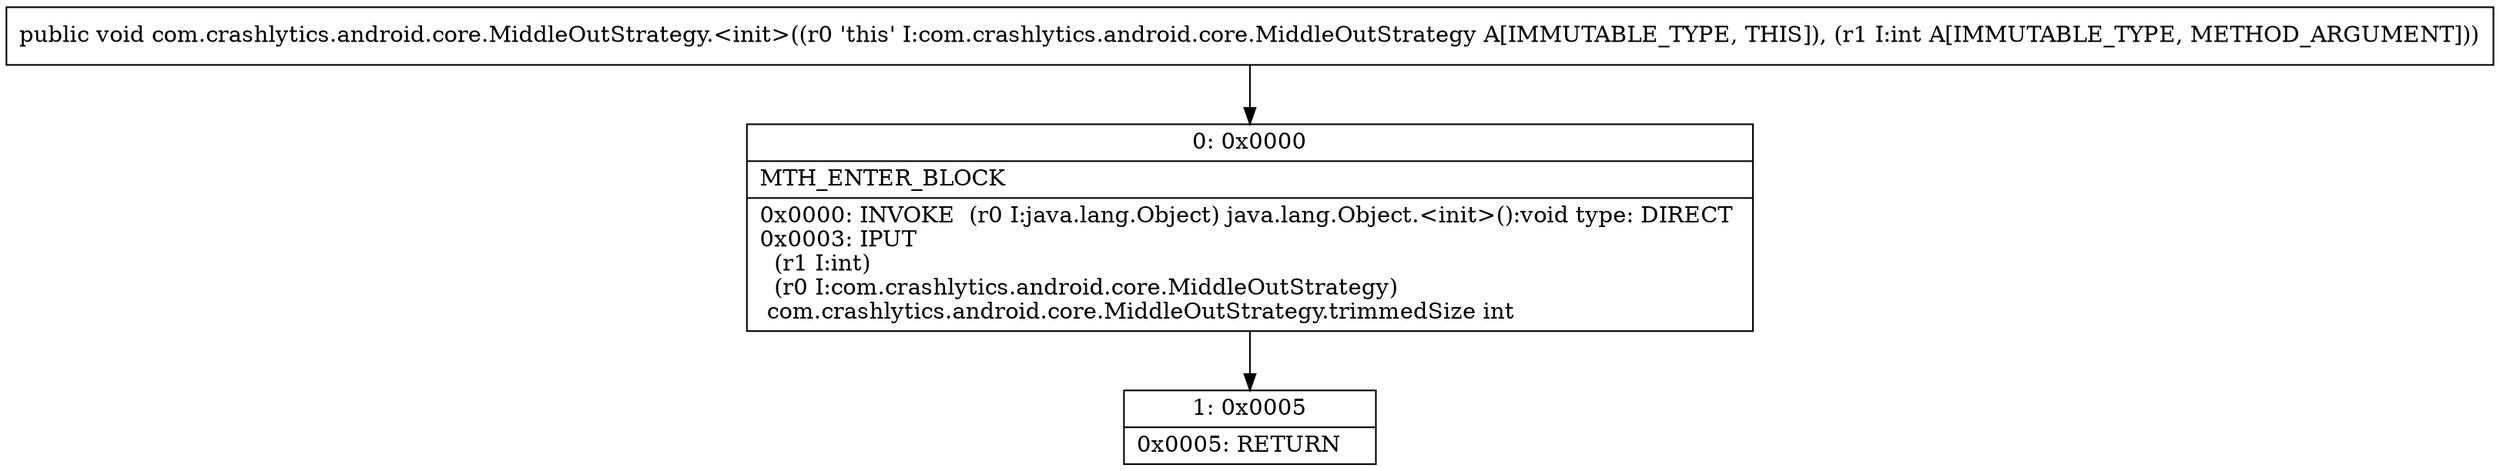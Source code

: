 digraph "CFG forcom.crashlytics.android.core.MiddleOutStrategy.\<init\>(I)V" {
Node_0 [shape=record,label="{0\:\ 0x0000|MTH_ENTER_BLOCK\l|0x0000: INVOKE  (r0 I:java.lang.Object) java.lang.Object.\<init\>():void type: DIRECT \l0x0003: IPUT  \l  (r1 I:int)\l  (r0 I:com.crashlytics.android.core.MiddleOutStrategy)\l com.crashlytics.android.core.MiddleOutStrategy.trimmedSize int \l}"];
Node_1 [shape=record,label="{1\:\ 0x0005|0x0005: RETURN   \l}"];
MethodNode[shape=record,label="{public void com.crashlytics.android.core.MiddleOutStrategy.\<init\>((r0 'this' I:com.crashlytics.android.core.MiddleOutStrategy A[IMMUTABLE_TYPE, THIS]), (r1 I:int A[IMMUTABLE_TYPE, METHOD_ARGUMENT])) }"];
MethodNode -> Node_0;
Node_0 -> Node_1;
}

